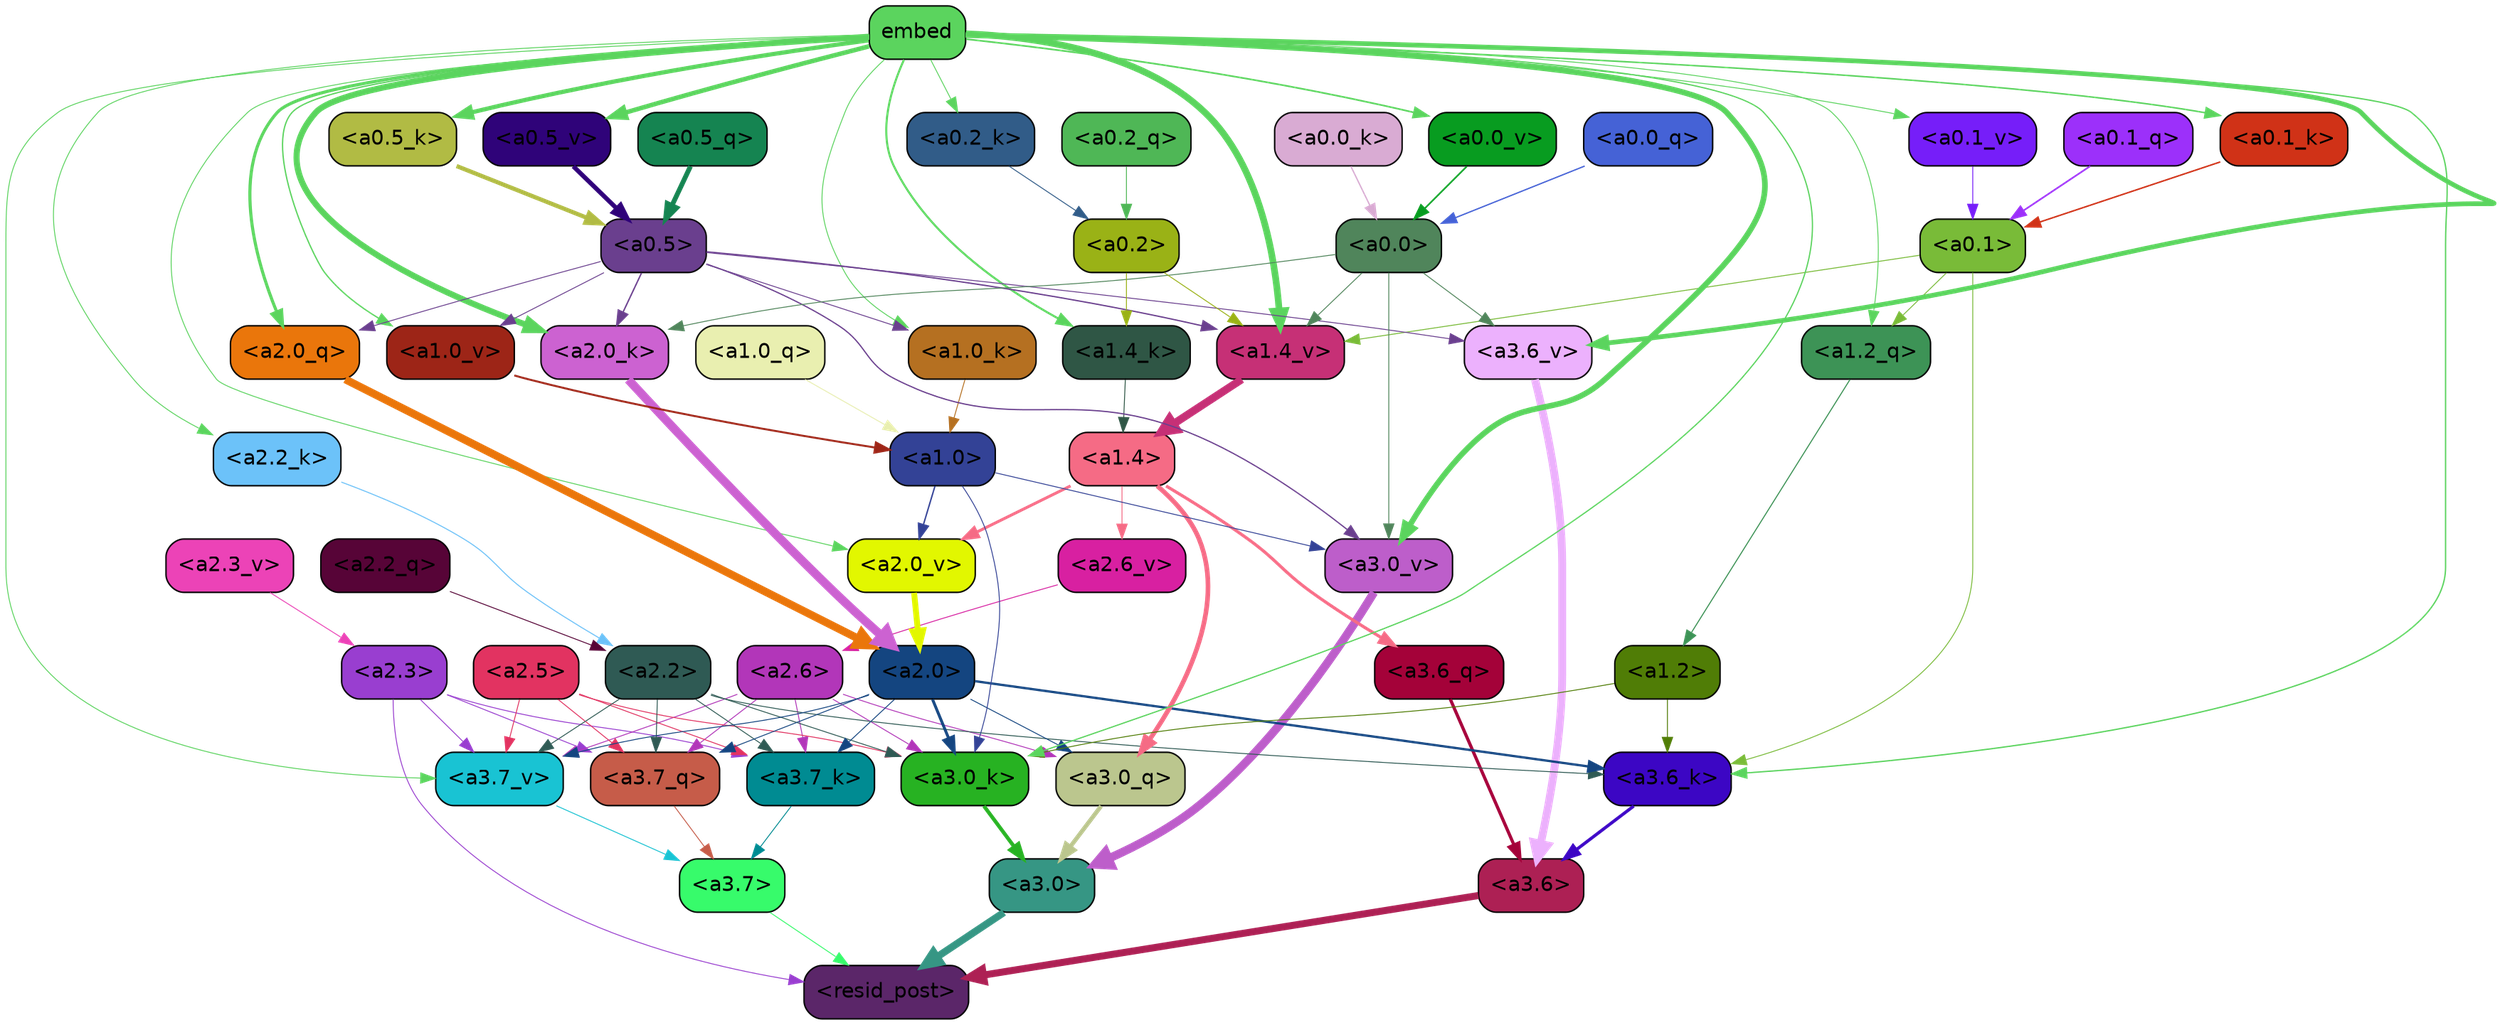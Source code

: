 strict digraph "" {
	graph [bgcolor=transparent,
		layout=dot,
		overlap=false,
		splines=true
	];
	"<a3.7>"	[color=black,
		fillcolor="#37fb6b",
		fontname=Helvetica,
		shape=box,
		style="filled, rounded"];
	"<resid_post>"	[color=black,
		fillcolor="#5b2669",
		fontname=Helvetica,
		shape=box,
		style="filled, rounded"];
	"<a3.7>" -> "<resid_post>"	[color="#37fb6b",
		penwidth=0.6];
	"<a3.6>"	[color=black,
		fillcolor="#ad2054",
		fontname=Helvetica,
		shape=box,
		style="filled, rounded"];
	"<a3.6>" -> "<resid_post>"	[color="#ad2054",
		penwidth=4.751592040061951];
	"<a3.0>"	[color=black,
		fillcolor="#369684",
		fontname=Helvetica,
		shape=box,
		style="filled, rounded"];
	"<a3.0>" -> "<resid_post>"	[color="#369684",
		penwidth=4.904066681861877];
	"<a2.3>"	[color=black,
		fillcolor="#993ed0",
		fontname=Helvetica,
		shape=box,
		style="filled, rounded"];
	"<a2.3>" -> "<resid_post>"	[color="#993ed0",
		penwidth=0.6];
	"<a3.7_q>"	[color=black,
		fillcolor="#c65c49",
		fontname=Helvetica,
		shape=box,
		style="filled, rounded"];
	"<a2.3>" -> "<a3.7_q>"	[color="#993ed0",
		penwidth=0.6];
	"<a3.7_k>"	[color=black,
		fillcolor="#008b92",
		fontname=Helvetica,
		shape=box,
		style="filled, rounded"];
	"<a2.3>" -> "<a3.7_k>"	[color="#993ed0",
		penwidth=0.6069068089127541];
	"<a3.7_v>"	[color=black,
		fillcolor="#19c3d3",
		fontname=Helvetica,
		shape=box,
		style="filled, rounded"];
	"<a2.3>" -> "<a3.7_v>"	[color="#993ed0",
		penwidth=0.6];
	"<a3.7_q>" -> "<a3.7>"	[color="#c65c49",
		penwidth=0.6];
	"<a3.6_q>"	[color=black,
		fillcolor="#a40239",
		fontname=Helvetica,
		shape=box,
		style="filled, rounded"];
	"<a3.6_q>" -> "<a3.6>"	[color="#a40239",
		penwidth=2.160832464694977];
	"<a3.0_q>"	[color=black,
		fillcolor="#bbc68e",
		fontname=Helvetica,
		shape=box,
		style="filled, rounded"];
	"<a3.0_q>" -> "<a3.0>"	[color="#bbc68e",
		penwidth=2.870753765106201];
	"<a3.7_k>" -> "<a3.7>"	[color="#008b92",
		penwidth=0.6];
	"<a3.6_k>"	[color=black,
		fillcolor="#3c06c4",
		fontname=Helvetica,
		shape=box,
		style="filled, rounded"];
	"<a3.6_k>" -> "<a3.6>"	[color="#3c06c4",
		penwidth=2.13908451795578];
	"<a3.0_k>"	[color=black,
		fillcolor="#27b222",
		fontname=Helvetica,
		shape=box,
		style="filled, rounded"];
	"<a3.0_k>" -> "<a3.0>"	[color="#27b222",
		penwidth=2.520303964614868];
	"<a3.7_v>" -> "<a3.7>"	[color="#19c3d3",
		penwidth=0.6];
	"<a3.6_v>"	[color=black,
		fillcolor="#ecb1fd",
		fontname=Helvetica,
		shape=box,
		style="filled, rounded"];
	"<a3.6_v>" -> "<a3.6>"	[color="#ecb1fd",
		penwidth=5.297133803367615];
	"<a3.0_v>"	[color=black,
		fillcolor="#bd5eca",
		fontname=Helvetica,
		shape=box,
		style="filled, rounded"];
	"<a3.0_v>" -> "<a3.0>"	[color="#bd5eca",
		penwidth=5.680712580680847];
	"<a2.6>"	[color=black,
		fillcolor="#b236b9",
		fontname=Helvetica,
		shape=box,
		style="filled, rounded"];
	"<a2.6>" -> "<a3.7_q>"	[color="#b236b9",
		penwidth=0.6];
	"<a2.6>" -> "<a3.0_q>"	[color="#b236b9",
		penwidth=0.6];
	"<a2.6>" -> "<a3.7_k>"	[color="#b236b9",
		penwidth=0.6];
	"<a2.6>" -> "<a3.0_k>"	[color="#b236b9",
		penwidth=0.6];
	"<a2.6>" -> "<a3.7_v>"	[color="#b236b9",
		penwidth=0.6];
	"<a2.5>"	[color=black,
		fillcolor="#e23361",
		fontname=Helvetica,
		shape=box,
		style="filled, rounded"];
	"<a2.5>" -> "<a3.7_q>"	[color="#e23361",
		penwidth=0.6];
	"<a2.5>" -> "<a3.7_k>"	[color="#e23361",
		penwidth=0.6];
	"<a2.5>" -> "<a3.0_k>"	[color="#e23361",
		penwidth=0.6];
	"<a2.5>" -> "<a3.7_v>"	[color="#e23361",
		penwidth=0.6];
	"<a2.2>"	[color=black,
		fillcolor="#2f5a54",
		fontname=Helvetica,
		shape=box,
		style="filled, rounded"];
	"<a2.2>" -> "<a3.7_q>"	[color="#2f5a54",
		penwidth=0.6];
	"<a2.2>" -> "<a3.7_k>"	[color="#2f5a54",
		penwidth=0.6];
	"<a2.2>" -> "<a3.6_k>"	[color="#2f5a54",
		penwidth=0.6];
	"<a2.2>" -> "<a3.0_k>"	[color="#2f5a54",
		penwidth=0.6];
	"<a2.2>" -> "<a3.7_v>"	[color="#2f5a54",
		penwidth=0.6];
	"<a2.0>"	[color=black,
		fillcolor="#144580",
		fontname=Helvetica,
		shape=box,
		style="filled, rounded"];
	"<a2.0>" -> "<a3.7_q>"	[color="#144580",
		penwidth=0.6];
	"<a2.0>" -> "<a3.0_q>"	[color="#144580",
		penwidth=0.6];
	"<a2.0>" -> "<a3.7_k>"	[color="#144580",
		penwidth=0.6];
	"<a2.0>" -> "<a3.6_k>"	[color="#144580",
		penwidth=1.564806342124939];
	"<a2.0>" -> "<a3.0_k>"	[color="#144580",
		penwidth=1.9353990852832794];
	"<a2.0>" -> "<a3.7_v>"	[color="#144580",
		penwidth=0.6];
	"<a1.4>"	[color=black,
		fillcolor="#f56b85",
		fontname=Helvetica,
		shape=box,
		style="filled, rounded"];
	"<a1.4>" -> "<a3.6_q>"	[color="#f56b85",
		penwidth=2.0727532356977463];
	"<a1.4>" -> "<a3.0_q>"	[color="#f56b85",
		penwidth=3.1279823780059814];
	"<a2.6_v>"	[color=black,
		fillcolor="#d820a1",
		fontname=Helvetica,
		shape=box,
		style="filled, rounded"];
	"<a1.4>" -> "<a2.6_v>"	[color="#f56b85",
		penwidth=0.6];
	"<a2.0_v>"	[color=black,
		fillcolor="#e2f700",
		fontname=Helvetica,
		shape=box,
		style="filled, rounded"];
	"<a1.4>" -> "<a2.0_v>"	[color="#f56b85",
		penwidth=1.9170897603034973];
	"<a1.2>"	[color=black,
		fillcolor="#507d06",
		fontname=Helvetica,
		shape=box,
		style="filled, rounded"];
	"<a1.2>" -> "<a3.6_k>"	[color="#507d06",
		penwidth=0.6];
	"<a1.2>" -> "<a3.0_k>"	[color="#507d06",
		penwidth=0.6];
	"<a0.1>"	[color=black,
		fillcolor="#79bb38",
		fontname=Helvetica,
		shape=box,
		style="filled, rounded"];
	"<a0.1>" -> "<a3.6_k>"	[color="#79bb38",
		penwidth=0.6];
	"<a1.2_q>"	[color=black,
		fillcolor="#3d9356",
		fontname=Helvetica,
		shape=box,
		style="filled, rounded"];
	"<a0.1>" -> "<a1.2_q>"	[color="#79bb38",
		penwidth=0.6];
	"<a1.4_v>"	[color=black,
		fillcolor="#c63076",
		fontname=Helvetica,
		shape=box,
		style="filled, rounded"];
	"<a0.1>" -> "<a1.4_v>"	[color="#79bb38",
		penwidth=0.6202214732766151];
	embed	[color=black,
		fillcolor="#5bd45e",
		fontname=Helvetica,
		shape=box,
		style="filled, rounded"];
	embed -> "<a3.6_k>"	[color="#5bd45e",
		penwidth=0.8915999233722687];
	embed -> "<a3.0_k>"	[color="#5bd45e",
		penwidth=0.832088902592659];
	embed -> "<a3.7_v>"	[color="#5bd45e",
		penwidth=0.6];
	embed -> "<a3.6_v>"	[color="#5bd45e",
		penwidth=3.1840110421180725];
	embed -> "<a3.0_v>"	[color="#5bd45e",
		penwidth=3.8132747188210487];
	"<a2.0_q>"	[color=black,
		fillcolor="#ea760b",
		fontname=Helvetica,
		shape=box,
		style="filled, rounded"];
	embed -> "<a2.0_q>"	[color="#5bd45e",
		penwidth=2.084651827812195];
	"<a2.2_k>"	[color=black,
		fillcolor="#6cc2f9",
		fontname=Helvetica,
		shape=box,
		style="filled, rounded"];
	embed -> "<a2.2_k>"	[color="#5bd45e",
		penwidth=0.6];
	"<a2.0_k>"	[color=black,
		fillcolor="#cc62d1",
		fontname=Helvetica,
		shape=box,
		style="filled, rounded"];
	embed -> "<a2.0_k>"	[color="#5bd45e",
		penwidth=4.084526404738426];
	embed -> "<a2.0_v>"	[color="#5bd45e",
		penwidth=0.6];
	embed -> "<a1.2_q>"	[color="#5bd45e",
		penwidth=0.6];
	"<a1.4_k>"	[color=black,
		fillcolor="#2f5645",
		fontname=Helvetica,
		shape=box,
		style="filled, rounded"];
	embed -> "<a1.4_k>"	[color="#5bd45e",
		penwidth=1.3912410736083984];
	"<a1.0_k>"	[color=black,
		fillcolor="#b57021",
		fontname=Helvetica,
		shape=box,
		style="filled, rounded"];
	embed -> "<a1.0_k>"	[color="#5bd45e",
		penwidth=0.6];
	embed -> "<a1.4_v>"	[color="#5bd45e",
		penwidth=4.4888065457344055];
	"<a1.0_v>"	[color=black,
		fillcolor="#9d2517",
		fontname=Helvetica,
		shape=box,
		style="filled, rounded"];
	embed -> "<a1.0_v>"	[color="#5bd45e",
		penwidth=0.8796700537204742];
	"<a0.5_k>"	[color=black,
		fillcolor="#b1bb44",
		fontname=Helvetica,
		shape=box,
		style="filled, rounded"];
	embed -> "<a0.5_k>"	[color="#5bd45e",
		penwidth=2.8332607746124268];
	"<a0.2_k>"	[color=black,
		fillcolor="#315c88",
		fontname=Helvetica,
		shape=box,
		style="filled, rounded"];
	embed -> "<a0.2_k>"	[color="#5bd45e",
		penwidth=0.6];
	"<a0.1_k>"	[color=black,
		fillcolor="#d03217",
		fontname=Helvetica,
		shape=box,
		style="filled, rounded"];
	embed -> "<a0.1_k>"	[color="#5bd45e",
		penwidth=1.008571445941925];
	"<a0.5_v>"	[color=black,
		fillcolor="#2f0379",
		fontname=Helvetica,
		shape=box,
		style="filled, rounded"];
	embed -> "<a0.5_v>"	[color="#5bd45e",
		penwidth=3.0338101387023926];
	"<a0.1_v>"	[color=black,
		fillcolor="#761ef9",
		fontname=Helvetica,
		shape=box,
		style="filled, rounded"];
	embed -> "<a0.1_v>"	[color="#5bd45e",
		penwidth=0.6];
	"<a0.0_v>"	[color=black,
		fillcolor="#089c20",
		fontname=Helvetica,
		shape=box,
		style="filled, rounded"];
	embed -> "<a0.0_v>"	[color="#5bd45e",
		penwidth=1.1078194975852966];
	"<a1.0>"	[color=black,
		fillcolor="#334296",
		fontname=Helvetica,
		shape=box,
		style="filled, rounded"];
	"<a1.0>" -> "<a3.0_k>"	[color="#334296",
		penwidth=0.6];
	"<a1.0>" -> "<a3.0_v>"	[color="#334296",
		penwidth=0.6];
	"<a1.0>" -> "<a2.0_v>"	[color="#334296",
		penwidth=0.9450988052412868];
	"<a0.5>"	[color=black,
		fillcolor="#6a3f8e",
		fontname=Helvetica,
		shape=box,
		style="filled, rounded"];
	"<a0.5>" -> "<a3.6_v>"	[color="#6a3f8e",
		penwidth=0.6];
	"<a0.5>" -> "<a3.0_v>"	[color="#6a3f8e",
		penwidth=0.8331108838319778];
	"<a0.5>" -> "<a2.0_q>"	[color="#6a3f8e",
		penwidth=0.6];
	"<a0.5>" -> "<a2.0_k>"	[color="#6a3f8e",
		penwidth=0.9412797391414642];
	"<a0.5>" -> "<a1.0_k>"	[color="#6a3f8e",
		penwidth=0.6];
	"<a0.5>" -> "<a1.4_v>"	[color="#6a3f8e",
		penwidth=0.8757842034101486];
	"<a0.5>" -> "<a1.0_v>"	[color="#6a3f8e",
		penwidth=0.6];
	"<a0.0>"	[color=black,
		fillcolor="#50855b",
		fontname=Helvetica,
		shape=box,
		style="filled, rounded"];
	"<a0.0>" -> "<a3.6_v>"	[color="#50855b",
		penwidth=0.6];
	"<a0.0>" -> "<a3.0_v>"	[color="#50855b",
		penwidth=0.6];
	"<a0.0>" -> "<a2.0_k>"	[color="#50855b",
		penwidth=0.6];
	"<a0.0>" -> "<a1.4_v>"	[color="#50855b",
		penwidth=0.6];
	"<a2.2_q>"	[color=black,
		fillcolor="#570437",
		fontname=Helvetica,
		shape=box,
		style="filled, rounded"];
	"<a2.2_q>" -> "<a2.2>"	[color="#570437",
		penwidth=0.6];
	"<a2.0_q>" -> "<a2.0>"	[color="#ea760b",
		penwidth=5.29856276512146];
	"<a2.2_k>" -> "<a2.2>"	[color="#6cc2f9",
		penwidth=0.6722683310508728];
	"<a2.0_k>" -> "<a2.0>"	[color="#cc62d1",
		penwidth=5.859246134757996];
	"<a2.6_v>" -> "<a2.6>"	[color="#d820a1",
		penwidth=0.6];
	"<a2.3_v>"	[color=black,
		fillcolor="#ec43b7",
		fontname=Helvetica,
		shape=box,
		style="filled, rounded"];
	"<a2.3_v>" -> "<a2.3>"	[color="#ec43b7",
		penwidth=0.6];
	"<a2.0_v>" -> "<a2.0>"	[color="#e2f700",
		penwidth=3.9621697664260864];
	"<a1.2_q>" -> "<a1.2>"	[color="#3d9356",
		penwidth=0.7185482024215162];
	"<a1.0_q>"	[color=black,
		fillcolor="#e9efb0",
		fontname=Helvetica,
		shape=box,
		style="filled, rounded"];
	"<a1.0_q>" -> "<a1.0>"	[color="#e9efb0",
		penwidth=0.6];
	"<a1.4_k>" -> "<a1.4>"	[color="#2f5645",
		penwidth=0.6];
	"<a1.0_k>" -> "<a1.0>"	[color="#b57021",
		penwidth=0.6];
	"<a1.4_v>" -> "<a1.4>"	[color="#c63076",
		penwidth=5.280138969421387];
	"<a1.0_v>" -> "<a1.0>"	[color="#9d2517",
		penwidth=1.318962275981903];
	"<a0.2>"	[color=black,
		fillcolor="#9ab216",
		fontname=Helvetica,
		shape=box,
		style="filled, rounded"];
	"<a0.2>" -> "<a1.4_k>"	[color="#9ab216",
		penwidth=0.6];
	"<a0.2>" -> "<a1.4_v>"	[color="#9ab216",
		penwidth=0.6];
	"<a0.5_q>"	[color=black,
		fillcolor="#158451",
		fontname=Helvetica,
		shape=box,
		style="filled, rounded"];
	"<a0.5_q>" -> "<a0.5>"	[color="#158451",
		penwidth=3.2715916633605957];
	"<a0.2_q>"	[color=black,
		fillcolor="#4fb756",
		fontname=Helvetica,
		shape=box,
		style="filled, rounded"];
	"<a0.2_q>" -> "<a0.2>"	[color="#4fb756",
		penwidth=0.6];
	"<a0.1_q>"	[color=black,
		fillcolor="#9c30fa",
		fontname=Helvetica,
		shape=box,
		style="filled, rounded"];
	"<a0.1_q>" -> "<a0.1>"	[color="#9c30fa",
		penwidth=1.0982357263565063];
	"<a0.0_q>"	[color=black,
		fillcolor="#4562d6",
		fontname=Helvetica,
		shape=box,
		style="filled, rounded"];
	"<a0.0_q>" -> "<a0.0>"	[color="#4562d6",
		penwidth=0.8850758075714111];
	"<a0.5_k>" -> "<a0.5>"	[color="#b1bb44",
		penwidth=2.833264708518982];
	"<a0.2_k>" -> "<a0.2>"	[color="#315c88",
		penwidth=0.6];
	"<a0.1_k>" -> "<a0.1>"	[color="#d03217",
		penwidth=1.0085628032684326];
	"<a0.0_k>"	[color=black,
		fillcolor="#d9abd3",
		fontname=Helvetica,
		shape=box,
		style="filled, rounded"];
	"<a0.0_k>" -> "<a0.0>"	[color="#d9abd3",
		penwidth=0.8747712969779968];
	"<a0.5_v>" -> "<a0.5>"	[color="#2f0379",
		penwidth=3.0403636693954468];
	"<a0.1_v>" -> "<a0.1>"	[color="#761ef9",
		penwidth=0.6];
	"<a0.0_v>" -> "<a0.0>"	[color="#089c20",
		penwidth=1.1078208088874817];
}
